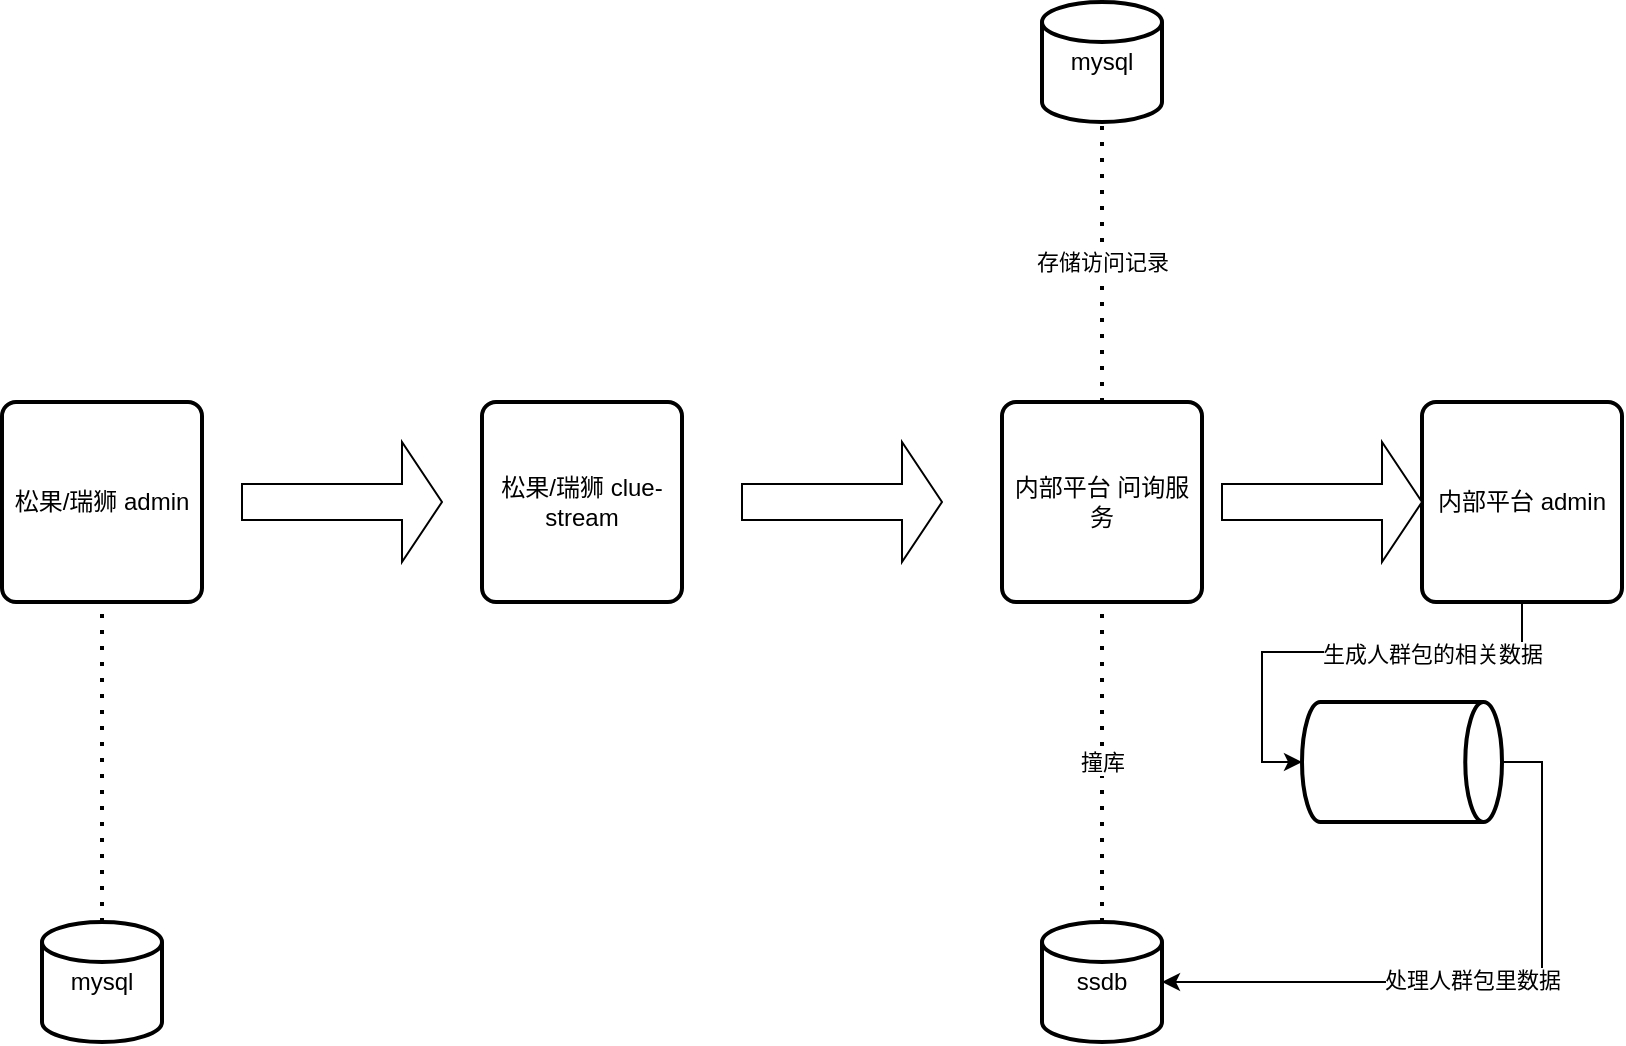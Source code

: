 <mxfile version="14.1.9" type="github">
  <diagram id="BXUyws523mQUN5JmMcYN" name="Page-1">
    <mxGraphModel dx="1420" dy="746" grid="1" gridSize="10" guides="1" tooltips="1" connect="1" arrows="1" fold="1" page="1" pageScale="1" pageWidth="827" pageHeight="1169" math="0" shadow="0">
      <root>
        <mxCell id="0" />
        <mxCell id="1" parent="0" />
        <mxCell id="UFfflI6aAiiIzoLz6NLX-1" value="松果/瑞狮 admin" style="rounded=1;whiteSpace=wrap;html=1;absoluteArcSize=1;arcSize=14;strokeWidth=2;" vertex="1" parent="1">
          <mxGeometry x="160" y="350" width="100" height="100" as="geometry" />
        </mxCell>
        <mxCell id="UFfflI6aAiiIzoLz6NLX-2" value="ssdb" style="strokeWidth=2;html=1;shape=mxgraph.flowchart.database;whiteSpace=wrap;" vertex="1" parent="1">
          <mxGeometry x="680" y="610" width="60" height="60" as="geometry" />
        </mxCell>
        <mxCell id="UFfflI6aAiiIzoLz6NLX-3" value="内部平台 问询服务" style="rounded=1;whiteSpace=wrap;html=1;absoluteArcSize=1;arcSize=14;strokeWidth=2;" vertex="1" parent="1">
          <mxGeometry x="660" y="350" width="100" height="100" as="geometry" />
        </mxCell>
        <mxCell id="UFfflI6aAiiIzoLz6NLX-6" value="松果/瑞狮 clue-stream" style="rounded=1;whiteSpace=wrap;html=1;absoluteArcSize=1;arcSize=14;strokeWidth=2;" vertex="1" parent="1">
          <mxGeometry x="400" y="350" width="100" height="100" as="geometry" />
        </mxCell>
        <mxCell id="UFfflI6aAiiIzoLz6NLX-7" value="mysql" style="strokeWidth=2;html=1;shape=mxgraph.flowchart.database;whiteSpace=wrap;" vertex="1" parent="1">
          <mxGeometry x="180" y="610" width="60" height="60" as="geometry" />
        </mxCell>
        <mxCell id="UFfflI6aAiiIzoLz6NLX-9" value="mysql" style="strokeWidth=2;html=1;shape=mxgraph.flowchart.database;whiteSpace=wrap;" vertex="1" parent="1">
          <mxGeometry x="680" y="150" width="60" height="60" as="geometry" />
        </mxCell>
        <mxCell id="UFfflI6aAiiIzoLz6NLX-16" style="edgeStyle=orthogonalEdgeStyle;rounded=0;orthogonalLoop=1;jettySize=auto;html=1;entryX=0;entryY=0.5;entryDx=0;entryDy=0;entryPerimeter=0;" edge="1" parent="1" source="UFfflI6aAiiIzoLz6NLX-11" target="UFfflI6aAiiIzoLz6NLX-15">
          <mxGeometry relative="1" as="geometry" />
        </mxCell>
        <mxCell id="UFfflI6aAiiIzoLz6NLX-18" value="生成人群包的相关数据" style="edgeLabel;html=1;align=center;verticalAlign=middle;resizable=0;points=[];" vertex="1" connectable="0" parent="UFfflI6aAiiIzoLz6NLX-16">
          <mxGeometry x="-0.391" y="1" relative="1" as="geometry">
            <mxPoint as="offset" />
          </mxGeometry>
        </mxCell>
        <mxCell id="UFfflI6aAiiIzoLz6NLX-11" value="内部平台 admin" style="rounded=1;whiteSpace=wrap;html=1;absoluteArcSize=1;arcSize=14;strokeWidth=2;" vertex="1" parent="1">
          <mxGeometry x="870" y="350" width="100" height="100" as="geometry" />
        </mxCell>
        <mxCell id="UFfflI6aAiiIzoLz6NLX-17" style="edgeStyle=orthogonalEdgeStyle;rounded=0;orthogonalLoop=1;jettySize=auto;html=1;entryX=1;entryY=0.5;entryDx=0;entryDy=0;entryPerimeter=0;exitX=1;exitY=0.5;exitDx=0;exitDy=0;exitPerimeter=0;" edge="1" parent="1" source="UFfflI6aAiiIzoLz6NLX-15" target="UFfflI6aAiiIzoLz6NLX-2">
          <mxGeometry relative="1" as="geometry" />
        </mxCell>
        <mxCell id="UFfflI6aAiiIzoLz6NLX-19" value="处理人群包里数据" style="edgeLabel;html=1;align=center;verticalAlign=middle;resizable=0;points=[];" vertex="1" connectable="0" parent="UFfflI6aAiiIzoLz6NLX-17">
          <mxGeometry x="0.031" y="-1" relative="1" as="geometry">
            <mxPoint as="offset" />
          </mxGeometry>
        </mxCell>
        <mxCell id="UFfflI6aAiiIzoLz6NLX-15" value="" style="strokeWidth=2;html=1;shape=mxgraph.flowchart.direct_data;whiteSpace=wrap;" vertex="1" parent="1">
          <mxGeometry x="810" y="500" width="100" height="60" as="geometry" />
        </mxCell>
        <mxCell id="UFfflI6aAiiIzoLz6NLX-22" value="" style="shape=singleArrow;whiteSpace=wrap;html=1;" vertex="1" parent="1">
          <mxGeometry x="280" y="370" width="100" height="60" as="geometry" />
        </mxCell>
        <mxCell id="UFfflI6aAiiIzoLz6NLX-23" value="" style="shape=singleArrow;whiteSpace=wrap;html=1;" vertex="1" parent="1">
          <mxGeometry x="530" y="370" width="100" height="60" as="geometry" />
        </mxCell>
        <mxCell id="UFfflI6aAiiIzoLz6NLX-24" value="" style="shape=singleArrow;whiteSpace=wrap;html=1;" vertex="1" parent="1">
          <mxGeometry x="770" y="370" width="100" height="60" as="geometry" />
        </mxCell>
        <mxCell id="UFfflI6aAiiIzoLz6NLX-25" value="存储访问记录" style="endArrow=none;dashed=1;html=1;dashPattern=1 3;strokeWidth=2;entryX=0.5;entryY=1;entryDx=0;entryDy=0;entryPerimeter=0;exitX=0.5;exitY=0;exitDx=0;exitDy=0;" edge="1" parent="1" source="UFfflI6aAiiIzoLz6NLX-3" target="UFfflI6aAiiIzoLz6NLX-9">
          <mxGeometry width="50" height="50" relative="1" as="geometry">
            <mxPoint x="710" y="340" as="sourcePoint" />
            <mxPoint x="540" y="190" as="targetPoint" />
          </mxGeometry>
        </mxCell>
        <mxCell id="UFfflI6aAiiIzoLz6NLX-26" value="撞库" style="endArrow=none;dashed=1;html=1;dashPattern=1 3;strokeWidth=2;entryX=0.5;entryY=1;entryDx=0;entryDy=0;exitX=0.5;exitY=0;exitDx=0;exitDy=0;exitPerimeter=0;" edge="1" parent="1" source="UFfflI6aAiiIzoLz6NLX-2" target="UFfflI6aAiiIzoLz6NLX-3">
          <mxGeometry width="50" height="50" relative="1" as="geometry">
            <mxPoint x="610" y="600" as="sourcePoint" />
            <mxPoint x="660" y="550" as="targetPoint" />
          </mxGeometry>
        </mxCell>
        <mxCell id="UFfflI6aAiiIzoLz6NLX-27" value="" style="endArrow=none;dashed=1;html=1;dashPattern=1 3;strokeWidth=2;entryX=0.5;entryY=1;entryDx=0;entryDy=0;exitX=0.5;exitY=0;exitDx=0;exitDy=0;exitPerimeter=0;" edge="1" parent="1" source="UFfflI6aAiiIzoLz6NLX-7" target="UFfflI6aAiiIzoLz6NLX-1">
          <mxGeometry width="50" height="50" relative="1" as="geometry">
            <mxPoint x="200" y="520" as="sourcePoint" />
            <mxPoint x="250" y="470" as="targetPoint" />
          </mxGeometry>
        </mxCell>
      </root>
    </mxGraphModel>
  </diagram>
</mxfile>
